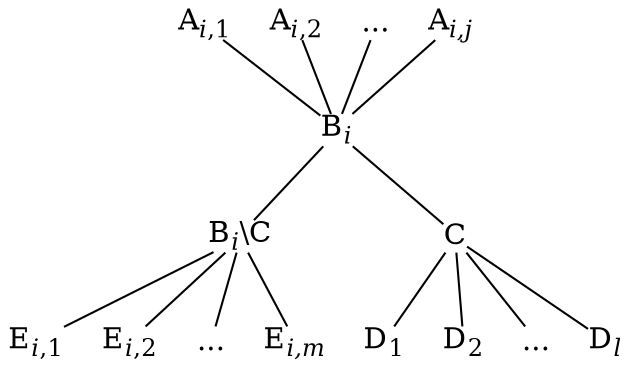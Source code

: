 digraph step2 {
    rankdir = "BT"
    node [shape = plain]
    edge [arrowhead = none]

    ai1 [label = <A<SUB><I>i</I>,1</SUB>>]
    ai2 [label = <A<SUB><I>i</I>,2</SUB>>]
    aidots [label = "..."]
    aij [label = <A<SUB><I>i,j</I></SUB>>]
    
    bi [label = <B<SUB><I>i</I></SUB>>]
    bimc [label = <B<SUB><I>i</I></SUB>\\C>]

    c [label = "C"]
    
    d1 [label = <D<SUB>1</SUB>>]
    d2 [label = <D<SUB>2</SUB>>]
    ddots [label = "..."]
    dl [label = <D<SUB><I>l</I></SUB>>]

    ei1 [label = <E<SUB><I>i</I>,1</SUB>>]
    ei2 [label = <E<SUB><I>i</I>,2</SUB>>]
    eidots [label = "..."]
    eim [label = <E<SUB><I>i,m</I></SUB>>]
    
    bi -> ai1
    bi -> ai2
    bi -> aidots
    bi -> aij

    bimc -> bi
    
    c -> bi

    d1 -> c
    d2 -> c
    ddots -> c
    dl -> c

    ei1 -> bimc
    ei2 -> bimc
    eidots -> bimc
    eim -> bimc

    node [style = invis]
    edge [style = invis]
    rank = same { ai1 -> ai2 -> aidots -> aij }
    rank = same { bimc -> invis -> c }
    rank = same { ei1 -> ei2 -> eidots -> eim }
    rank = same { d1 -> d2 -> ddots -> dl }
}


